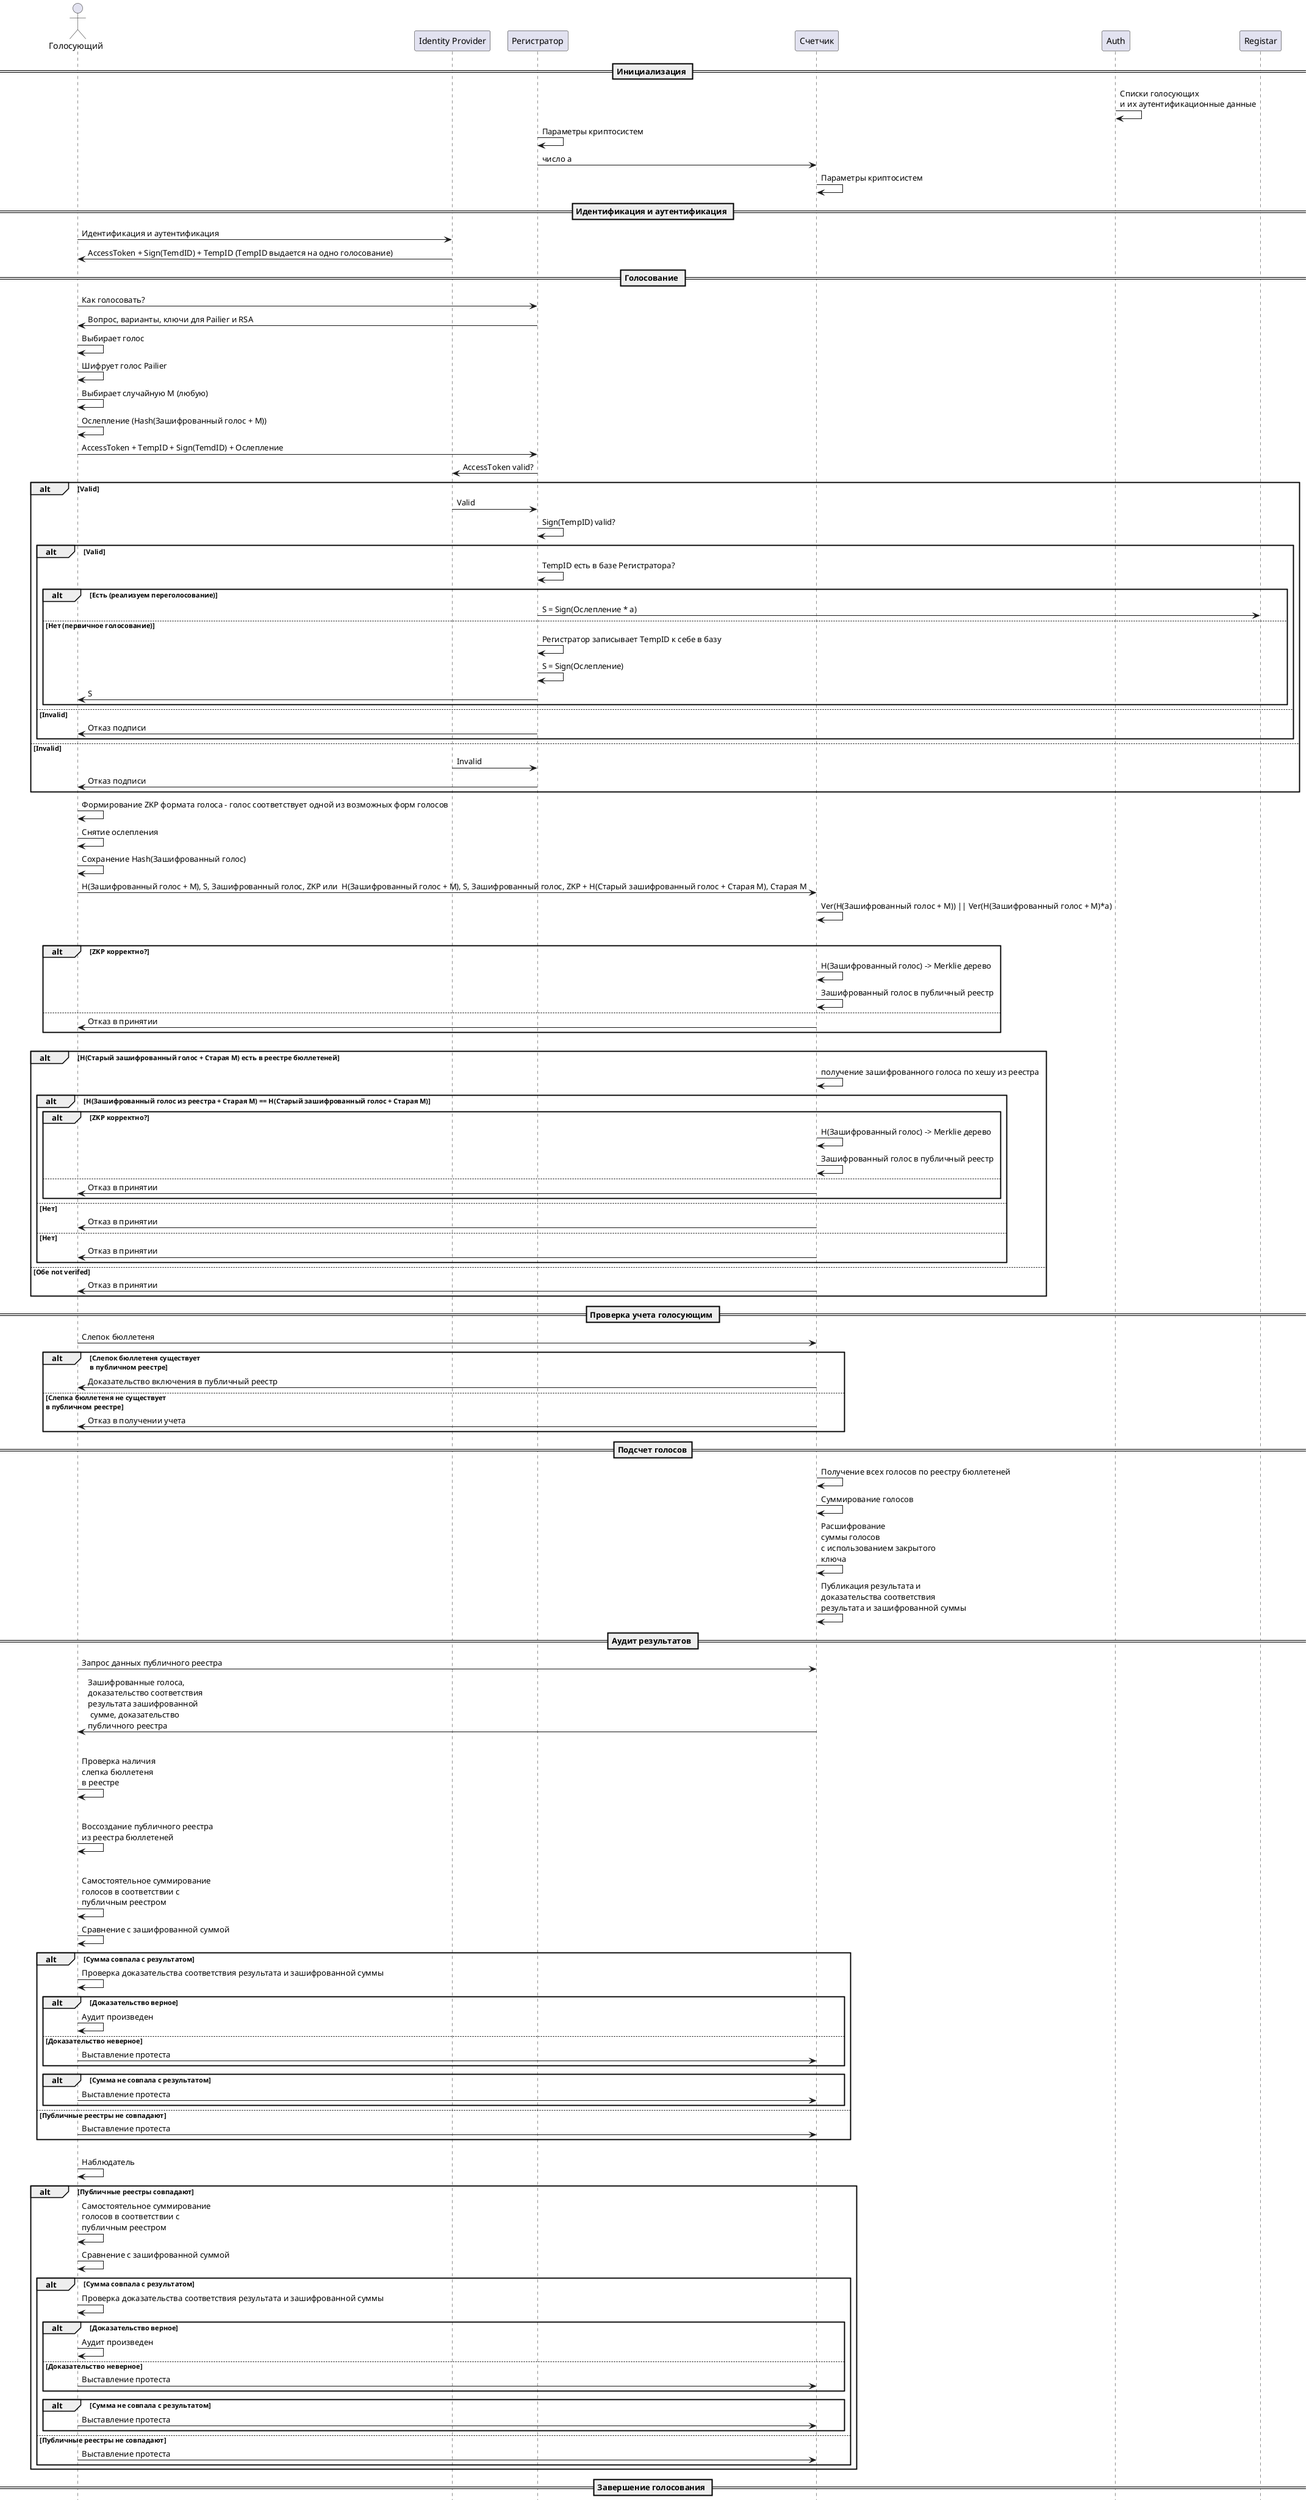 @startuml Протокол
actor Голосующий as Voter
participant "Identity Provider" as IDP
participant Регистратор as Registrar
participant Счетчик as Counter

== Инициализация ==
Auth -> Auth: Списки голосующих\nи их аутентификационные данные
Registrar -> Registrar: Параметры криптосистем
Registrar -> Counter: число a
Counter -> Counter: Параметры криптосистем


== Идентификация и аутентификация ==

Voter -> IDP: Идентификация и аутентификация
IDP -> Voter: AccessToken + Sign(TemdID) + TempID (TempID выдается на одно голосование)

== Голосование ==

Voter -> Registrar: Как голосовать?
Registrar -> Voter: Вопрос, варианты, ключи для Pailier и RSA
Voter -> Voter: Выбирает голос
Voter -> Voter: Шифрует голос Pailier
Voter -> Voter: Выбирает случайную M (любую)
Voter -> Voter: Ослепление (Hash(Зашифрованный голос + M))

Voter -> Registrar: AccessToken + TempID + Sign(TemdID) + Ослепление
Registrar -> IDP: AccessToken valid?
alt Valid
    IDP -> Registrar: Valid
    Registrar -> Registrar: Sign(TempID) valid?
    alt Valid
        Registrar -> Registrar: TempID есть в базе Регистратора?
        alt Есть (реализуем переголосование)
            Registrar -> Registar: S = Sign(Oслепление * a)
        else Нет (первичное голосование)
            Registrar -> Registrar: Регистратор записывает TempID к себе в базу 
            Registrar -> Registrar: S = Sign(Ослепление)
            Registrar -> Voter: S

        end
    else Invalid
        Registrar -> Voter: Отказ подписи
    end
        
else Invalid
    IDP -> Registrar: Invalid
    Registrar -> Voter: Отказ подписи
end
Voter -> Voter: Формирование ZKP формата голоса - голос соответствует одной из возможных форм голосов
Voter -> Voter: Снятие ослепления
Voter -> Voter: Сохранение Hash(Зашифрованный голос)

Voter -> Counter: H(Зашифрованный голос + M), S, Зашифрованный голос, ZKP или  H(Зашифрованный голос + M), S, Зашифрованный голос, ZKP + H(Старый зашифрованный голос + Старая M), Старая M
Counter -> Counter: Ver(H(Зашифрованный голос + M)) || Ver(H(Зашифрованный голос + M)*a)
alt Ver(H(Зашифрованный голос + M)) is verified
    alt ZKP корректно?
        Counter -> Counter: H(Зашифрованный голос) -> Merklie дерево
        Counter -> Counter: Зашифрованный голос в публичный реестр
    else
        Counter -> Voter: Отказ в принятии
    end

else Ver(H(Зашифрованный голос + M)*a) is verified
    alt H(Старый зашифрованный голос + Старая M) есть в реестре бюллетеней
        Counter->Counter: получение зашифрованного голоса по хешу из реестра
        alt H(Зашифрованный голос из реестра + Старая M) == H(Старый зашифрованный голос + Старая M)
            alt ZKP корректно?
                Counter -> Counter: H(Зашифрованный голос) -> Merklie дерево
                Counter -> Counter: Зашифрованный голос в публичный реестр
            else
                Counter -> Voter: Отказ в принятии
            end
        else Нет
            Counter -> Voter: Отказ в принятии
    else Нет
        Counter -> Voter: Отказ в принятии
    end

else Обе not verifed
    Counter -> Voter: Отказ в принятии

end


== Проверка учета голосующим ==
Voter -> Counter: Слепок бюллетеня
alt Слепок бюллетеня существует\nв публичном реестре
    Voter <- Counter: Доказательство включения в публичный реестр
else Слепка бюллетеня не существует\nв публичном реестре
    Voter <- Counter: Отказ в получении учета
end



== Подсчет голосов==
Counter -> Counter: Получение всех голосов по реестру бюллетеней
Counter -> Counter: Суммирование голосов
Counter -> Counter: Расшифрование\nсуммы голосов\nс использованием закрытого\nключа 
Counter -> Counter: Публикация результата и\nдоказательства соответствия\nрезультата и зашифрованной суммы


== Аудит результатов ==
Voter -> Counter: Запрос данных публичного реестра
Counter -> Voter: Зашифрованные голоса,\nдоказательство соответствия\nрезультата зашифрованной\n сумме, доказательство\nпубличного реестра
alt Имеется доказательство владения бюлетенем
Voter -> Voter: Проверка наличия\nслепка бюллетеня\nв реестре
alt Слепок найден
    Voter -> Voter: Воссоздание публичного реестра\nиз реестра бюллетеней
    alt Публичные реестры совпадают
        Voter -> Voter: Самостоятельное суммирование\nголосов в соответствии с\nпубличным реестром
        Voter -> Voter: Сравнение с зашифрованной суммой
        alt Сумма совпала с результатом
            Voter -> Voter: Проверка доказательства соответствия результата и зашифрованной суммы
            alt Доказательство верное
                Voter -> Voter: Аудит произведен
            else Доказательство неверное
                Voter -> Counter: Выставление протеста
            end
        alt Сумма не совпала с результатом
            Voter -> Counter: Выставление протеста
        end
    else Публичные реестры не совпадают
        Voter -> Counter: Выставление протеста
    end 
    
else Слепок не найден
    Voter -> Voter: Наблюдатель
    alt Публичные реестры совпадают
        Voter -> Voter: Самостоятельное суммирование\nголосов в соответствии с\nпубличным реестром
        Voter -> Voter: Сравнение с зашифрованной суммой
        alt Сумма совпала с результатом
            Voter -> Voter: Проверка доказательства соответствия результата и зашифрованной суммы
            alt Доказательство верное
                Voter -> Voter: Аудит произведен
            else Доказательство неверное
                Voter -> Counter: Выставление протеста
            end
        alt Сумма не совпала с результатом
            Voter -> Counter: Выставление протеста
        end
    else Публичные реестры не совпадают
        Voter -> Counter: Выставление протеста
    end

end

== Завершение голосования ==


@enduml
